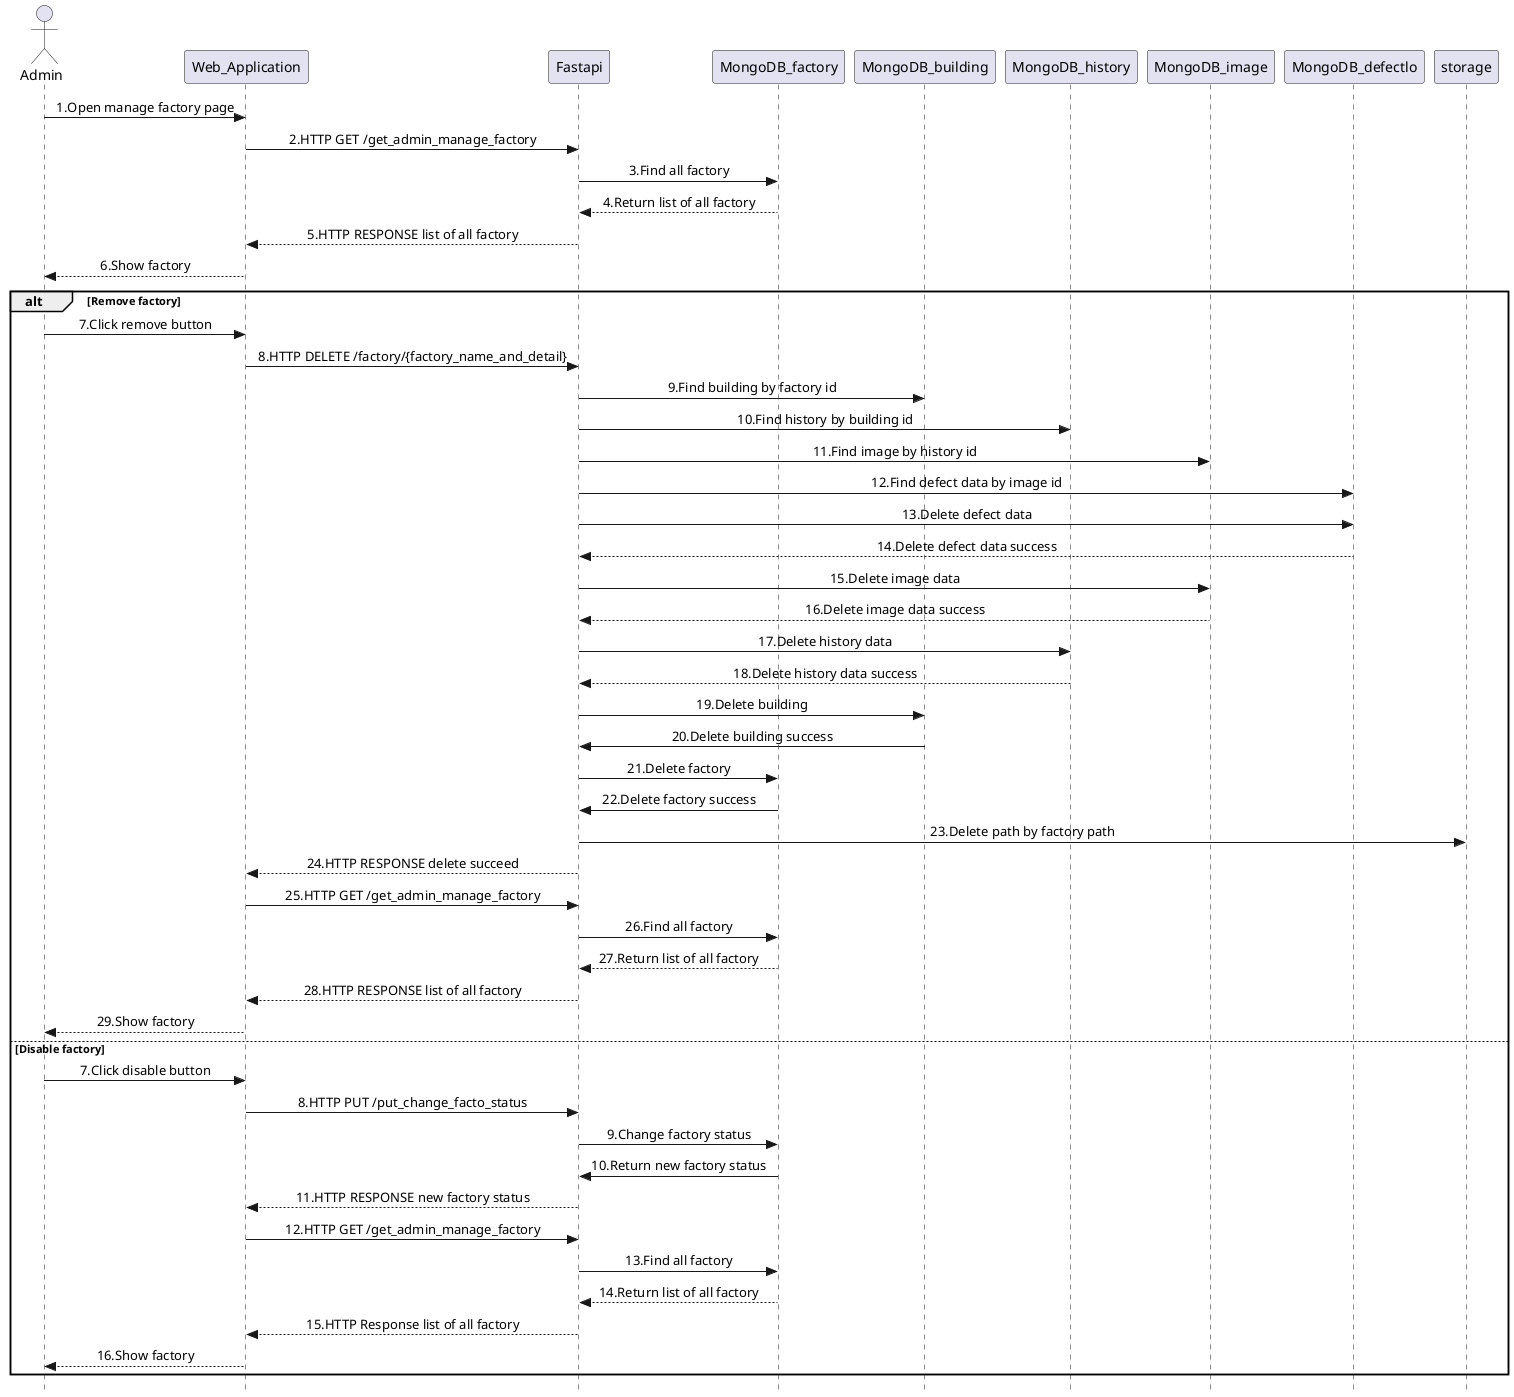 @startuml Roof_Surface_Admin_manageFactory
skinparam Style strictuml
skinparam SequenceMessageAlignment center
actor Admin as admin
participant Web_Application as web_app
participant Fastapi as fastapi
participant MongoDB_factory as factory
participant MongoDB_building as building
participant MongoDB_history as history
participant MongoDB_image as image
participant MongoDB_defectlo as defect
admin -> web_app : 1.Open manage factory page
web_app -> fastapi : 2.HTTP GET /get_admin_manage_factory
fastapi -> factory : 3.Find all factory
factory --> fastapi : 4.Return list of all factory
fastapi --> web_app : 5.HTTP RESPONSE list of all factory
web_app --> admin : 6.Show factory
alt Remove factory
admin -> web_app : 7.Click remove button
web_app -> fastapi : 8.HTTP DELETE /factory/{factory_name_and_detail}
fastapi -> building : 9.Find building by factory id
fastapi -> history :10.Find history by building id
fastapi -> image : 11.Find image by history id
fastapi -> defect : 12.Find defect data by image id
fastapi -> defect : 13.Delete defect data
defect --> fastapi : 14.Delete defect data success
fastapi -> image : 15.Delete image data
image --> fastapi : 16.Delete image data success
fastapi -> history : 17.Delete history data
history --> fastapi : 18.Delete history data success 
fastapi -> building : 19.Delete building
building -> fastapi : 20.Delete building success
fastapi -> factory : 21.Delete factory 
factory -> fastapi : 22.Delete factory success
fastapi -> storage : 23.Delete path by factory path
fastapi --> web_app : 24.HTTP RESPONSE delete succeed
web_app -> fastapi : 25.HTTP GET /get_admin_manage_factory
fastapi -> factory : 26.Find all factory
factory --> fastapi : 27.Return list of all factory
fastapi --> web_app : 28.HTTP RESPONSE list of all factory
web_app --> admin : 29.Show factory
else Disable factory
admin -> web_app : 7.Click disable button
web_app -> fastapi : 8.HTTP PUT /put_change_facto_status
fastapi -> factory : 9.Change factory status
factory -> fastapi : 10.Return new factory status
fastapi --> web_app : 11.HTTP RESPONSE new factory status
web_app -> fastapi : 12.HTTP GET /get_admin_manage_factory
fastapi -> factory : 13.Find all factory
factory --> fastapi : 14.Return list of all factory
fastapi --> web_app : 15.HTTP Response list of all factory
web_app --> admin : 16.Show factory

end
@enduml